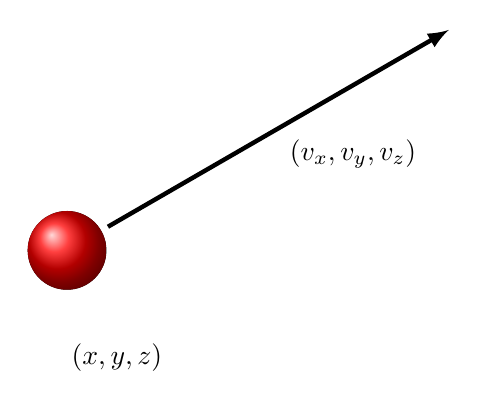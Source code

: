 ﻿\begin{tikzpicture}

\node at (-65:1.5) {$(x,y,z)$};
\fill[ball color=red] (0,0) circle (0.5);
\draw[->,>=latex,ultra thick] (30:0.6) to node[midway,below right]{$(v_x,v_y,v_z)$} ++ (30:5);

\end{tikzpicture}
